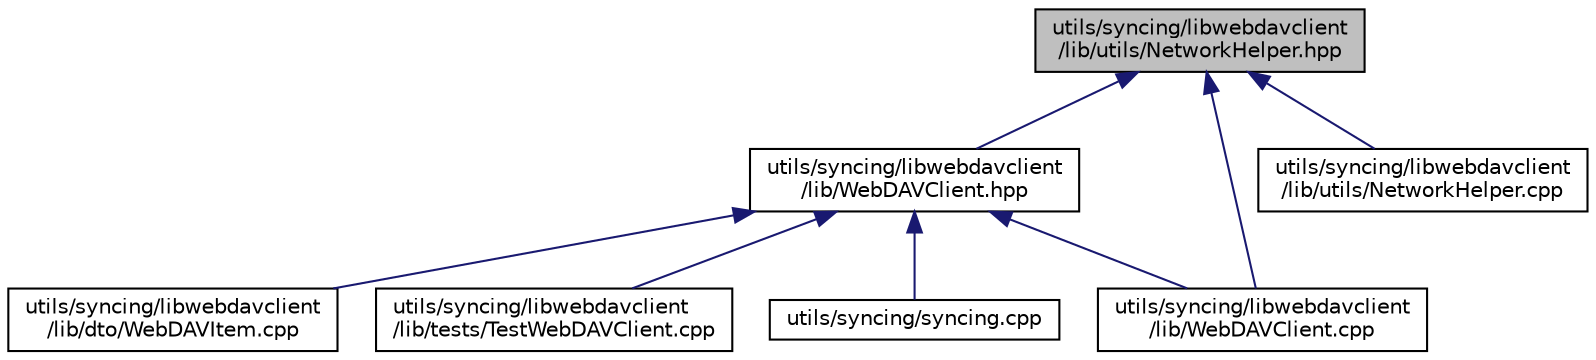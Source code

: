 digraph "utils/syncing/libwebdavclient/lib/utils/NetworkHelper.hpp"
{
 // INTERACTIVE_SVG=YES
 // LATEX_PDF_SIZE
  edge [fontname="Helvetica",fontsize="10",labelfontname="Helvetica",labelfontsize="10"];
  node [fontname="Helvetica",fontsize="10",shape=record];
  Node7 [label="utils/syncing/libwebdavclient\l/lib/utils/NetworkHelper.hpp",height=0.2,width=0.4,color="black", fillcolor="grey75", style="filled", fontcolor="black",tooltip=" "];
  Node7 -> Node8 [dir="back",color="midnightblue",fontsize="10",style="solid",fontname="Helvetica"];
  Node8 [label="utils/syncing/libwebdavclient\l/lib/WebDAVClient.hpp",height=0.2,width=0.4,color="black", fillcolor="white", style="filled",URL="$_web_d_a_v_client_8hpp.html",tooltip=" "];
  Node8 -> Node9 [dir="back",color="midnightblue",fontsize="10",style="solid",fontname="Helvetica"];
  Node9 [label="utils/syncing/libwebdavclient\l/lib/dto/WebDAVItem.cpp",height=0.2,width=0.4,color="black", fillcolor="white", style="filled",URL="$_web_d_a_v_item_8cpp.html",tooltip=" "];
  Node8 -> Node10 [dir="back",color="midnightblue",fontsize="10",style="solid",fontname="Helvetica"];
  Node10 [label="utils/syncing/libwebdavclient\l/lib/tests/TestWebDAVClient.cpp",height=0.2,width=0.4,color="black", fillcolor="white", style="filled",URL="$_test_web_d_a_v_client_8cpp.html",tooltip=" "];
  Node8 -> Node11 [dir="back",color="midnightblue",fontsize="10",style="solid",fontname="Helvetica"];
  Node11 [label="utils/syncing/libwebdavclient\l/lib/WebDAVClient.cpp",height=0.2,width=0.4,color="black", fillcolor="white", style="filled",URL="$_web_d_a_v_client_8cpp.html",tooltip=" "];
  Node8 -> Node12 [dir="back",color="midnightblue",fontsize="10",style="solid",fontname="Helvetica"];
  Node12 [label="utils/syncing/syncing.cpp",height=0.2,width=0.4,color="black", fillcolor="white", style="filled",URL="$syncing_8cpp.html",tooltip=" "];
  Node7 -> Node13 [dir="back",color="midnightblue",fontsize="10",style="solid",fontname="Helvetica"];
  Node13 [label="utils/syncing/libwebdavclient\l/lib/utils/NetworkHelper.cpp",height=0.2,width=0.4,color="black", fillcolor="white", style="filled",URL="$_network_helper_8cpp.html",tooltip=" "];
  Node7 -> Node11 [dir="back",color="midnightblue",fontsize="10",style="solid",fontname="Helvetica"];
}
